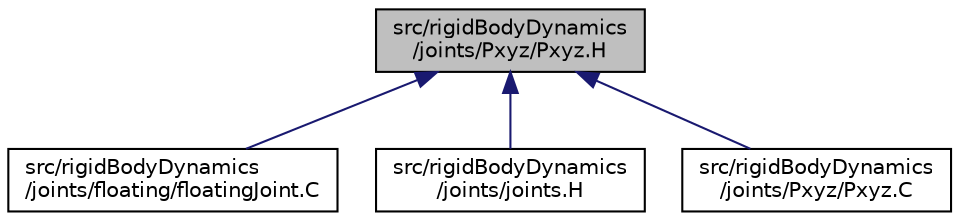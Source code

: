 digraph "src/rigidBodyDynamics/joints/Pxyz/Pxyz.H"
{
  bgcolor="transparent";
  edge [fontname="Helvetica",fontsize="10",labelfontname="Helvetica",labelfontsize="10"];
  node [fontname="Helvetica",fontsize="10",shape=record];
  Node1 [label="src/rigidBodyDynamics\l/joints/Pxyz/Pxyz.H",height=0.2,width=0.4,color="black", fillcolor="grey75", style="filled", fontcolor="black"];
  Node1 -> Node2 [dir="back",color="midnightblue",fontsize="10",style="solid",fontname="Helvetica"];
  Node2 [label="src/rigidBodyDynamics\l/joints/floating/floatingJoint.C",height=0.2,width=0.4,color="black",URL="$a09785.html"];
  Node1 -> Node3 [dir="back",color="midnightblue",fontsize="10",style="solid",fontname="Helvetica"];
  Node3 [label="src/rigidBodyDynamics\l/joints/joints.H",height=0.2,width=0.4,color="black",URL="$a09790.html"];
  Node1 -> Node4 [dir="back",color="midnightblue",fontsize="10",style="solid",fontname="Helvetica"];
  Node4 [label="src/rigidBodyDynamics\l/joints/Pxyz/Pxyz.C",height=0.2,width=0.4,color="black",URL="$a09797.html"];
}
